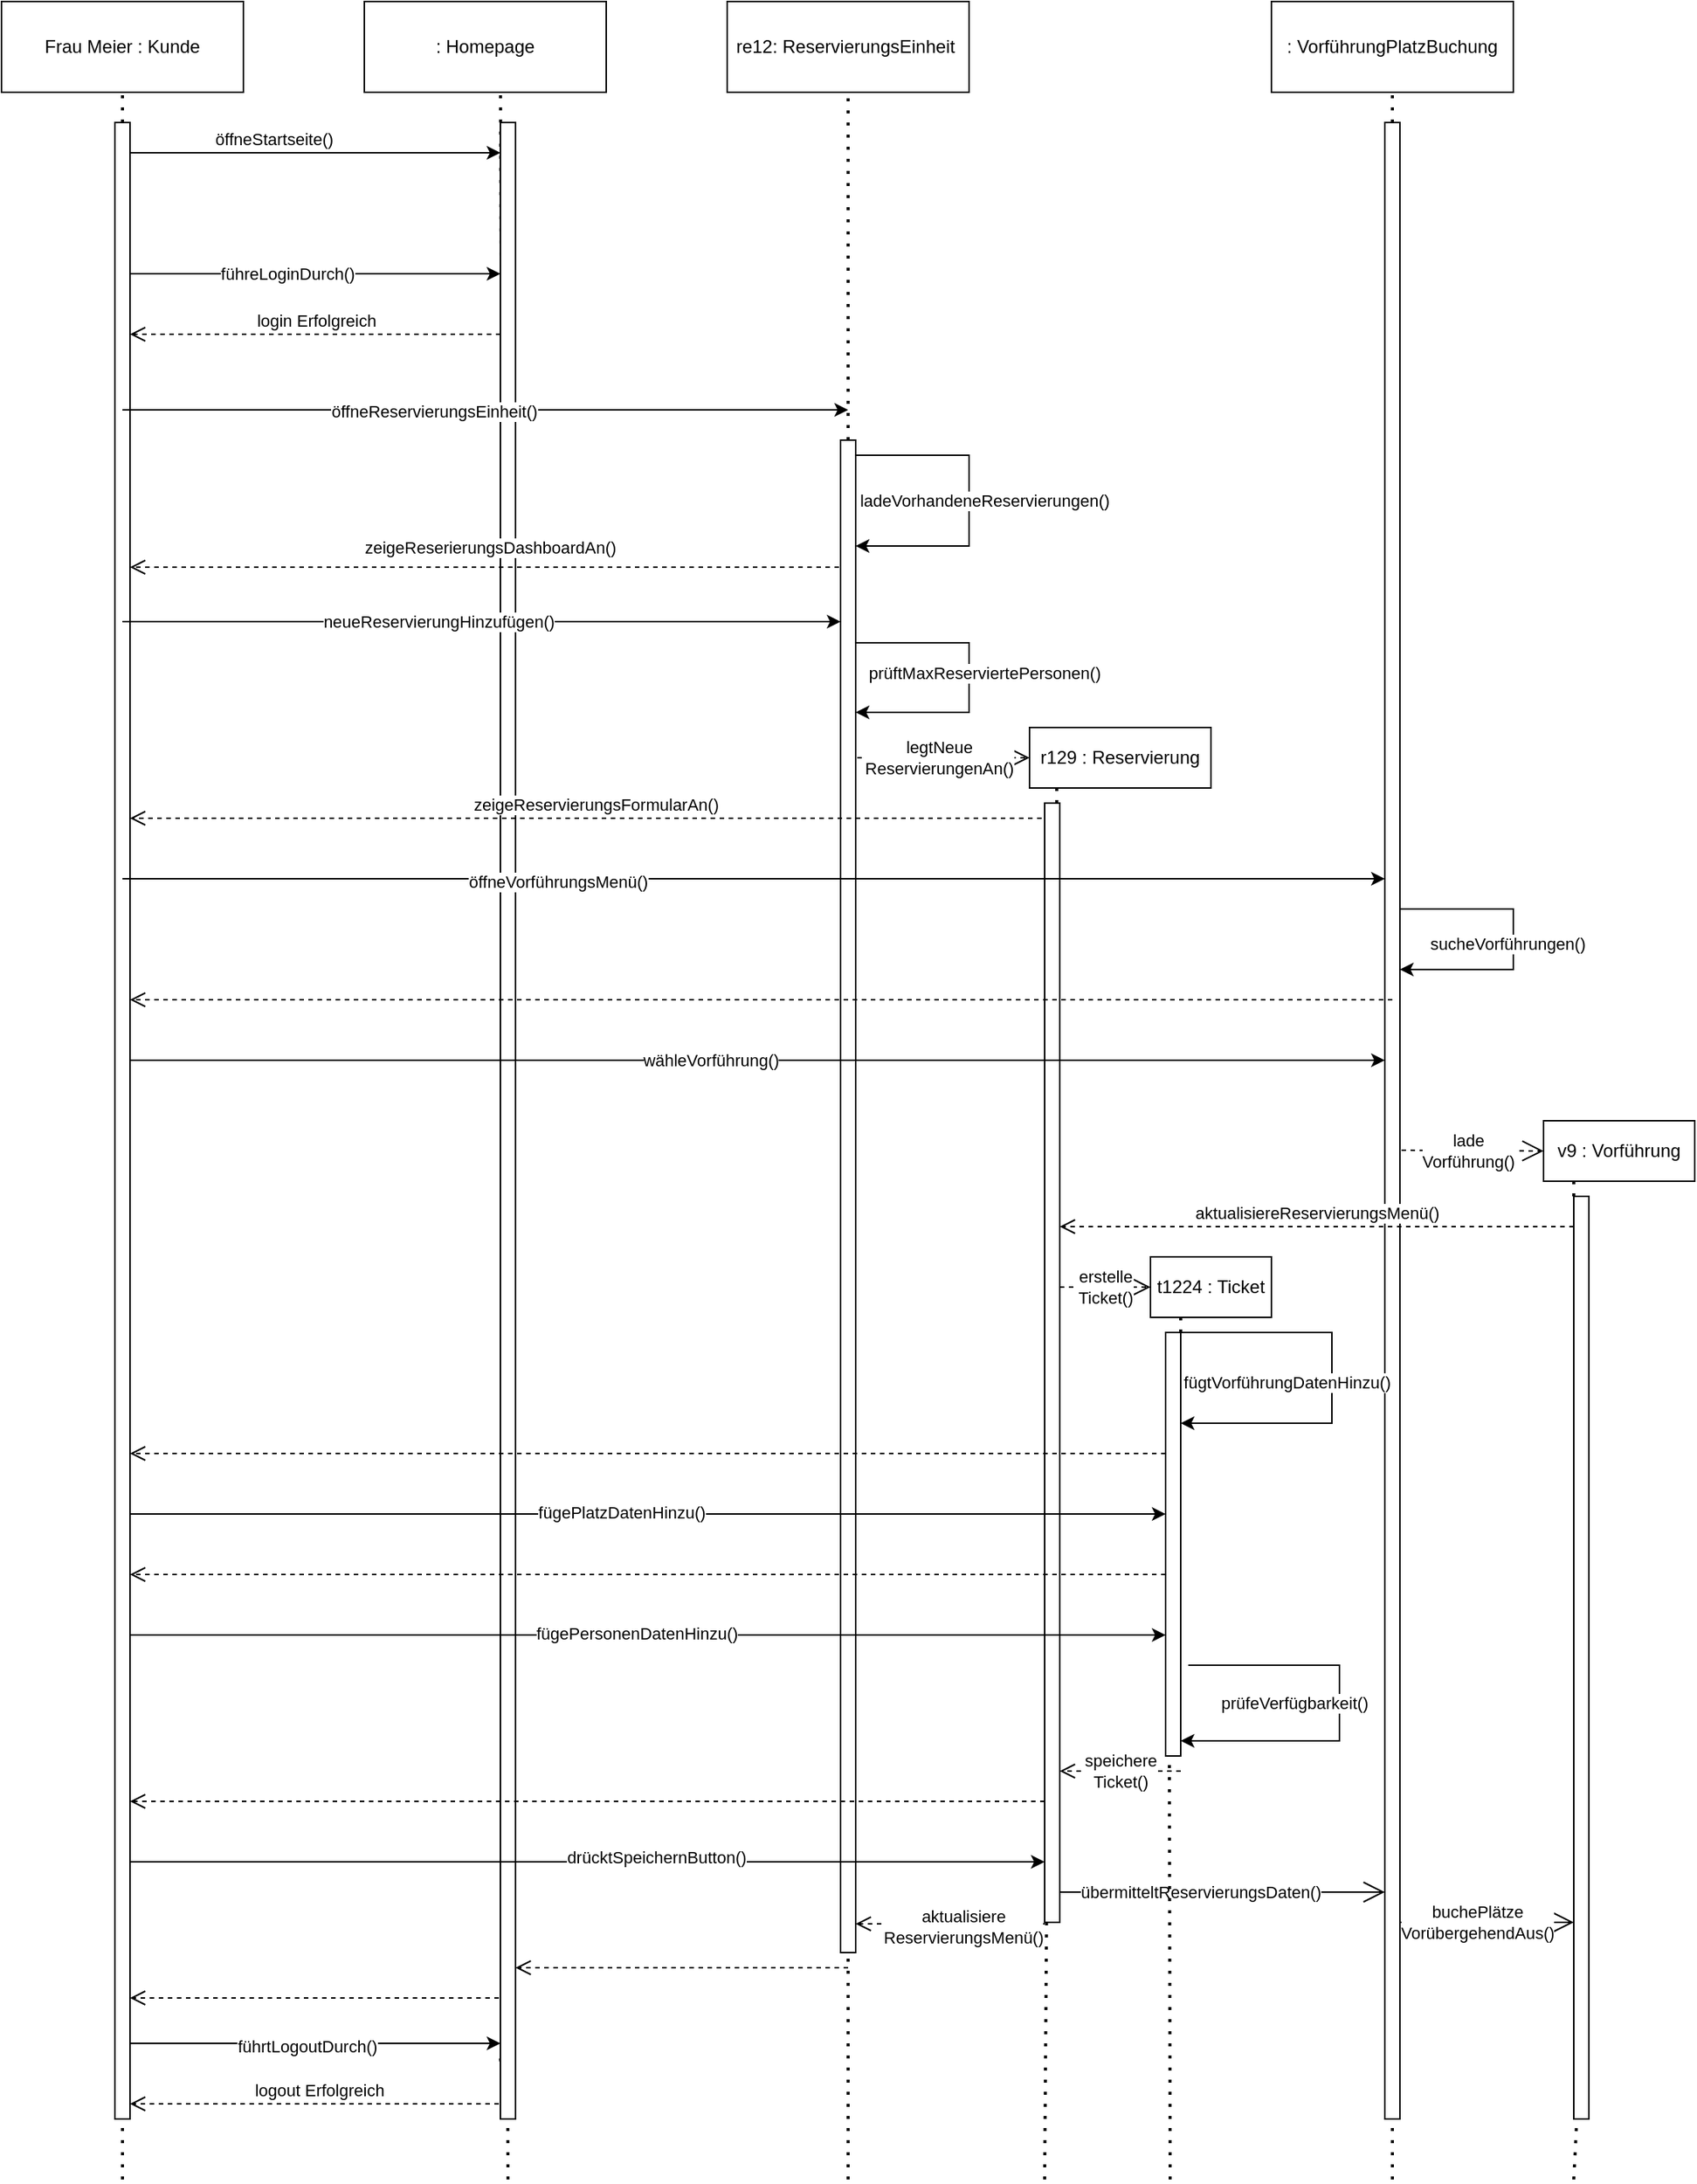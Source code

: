 <mxfile version="24.2.5" type="device">
  <diagram name="Seite-1" id="8W7xydZLSa2Hy__Mao22">
    <mxGraphModel dx="1418" dy="948" grid="1" gridSize="10" guides="1" tooltips="1" connect="1" arrows="1" fold="1" page="1" pageScale="1" pageWidth="1169" pageHeight="827" math="0" shadow="0">
      <root>
        <mxCell id="0" />
        <mxCell id="1" parent="0" />
        <mxCell id="A1K1ccTUi93D_iNqFism-1" value="Frau Meier : Kunde" style="rounded=0;whiteSpace=wrap;html=1;" parent="1" vertex="1">
          <mxGeometry x="40" y="40" width="160" height="60" as="geometry" />
        </mxCell>
        <mxCell id="A1K1ccTUi93D_iNqFism-3" value=": Homepage" style="rounded=0;whiteSpace=wrap;html=1;" parent="1" vertex="1">
          <mxGeometry x="280" y="40" width="160" height="60" as="geometry" />
        </mxCell>
        <mxCell id="A1K1ccTUi93D_iNqFism-5" value=": VorführungPlatzBuchung" style="rounded=0;whiteSpace=wrap;html=1;" parent="1" vertex="1">
          <mxGeometry x="880" y="40" width="160" height="60" as="geometry" />
        </mxCell>
        <mxCell id="A1K1ccTUi93D_iNqFism-6" value="" style="endArrow=none;dashed=1;html=1;dashPattern=1 3;strokeWidth=2;rounded=0;" parent="1" target="A1K1ccTUi93D_iNqFism-1" edge="1">
          <mxGeometry width="50" height="50" relative="1" as="geometry">
            <mxPoint x="120" y="1480" as="sourcePoint" />
            <mxPoint x="120" y="100" as="targetPoint" />
          </mxGeometry>
        </mxCell>
        <mxCell id="A1K1ccTUi93D_iNqFism-7" value="" style="endArrow=none;dashed=1;html=1;dashPattern=1 3;strokeWidth=2;rounded=0;entryX=0.563;entryY=1;entryDx=0;entryDy=0;entryPerimeter=0;" parent="1" target="A1K1ccTUi93D_iNqFism-3" edge="1">
          <mxGeometry width="50" height="50" relative="1" as="geometry">
            <mxPoint x="375" y="1480" as="sourcePoint" />
            <mxPoint x="370" y="120" as="targetPoint" />
          </mxGeometry>
        </mxCell>
        <mxCell id="A1K1ccTUi93D_iNqFism-9" value="" style="endArrow=none;dashed=1;html=1;dashPattern=1 3;strokeWidth=2;rounded=0;" parent="1" source="A1K1ccTUi93D_iNqFism-120" target="A1K1ccTUi93D_iNqFism-5" edge="1">
          <mxGeometry width="50" height="50" relative="1" as="geometry">
            <mxPoint x="960" y="1480" as="sourcePoint" />
            <mxPoint x="959.5" y="100" as="targetPoint" />
          </mxGeometry>
        </mxCell>
        <mxCell id="A1K1ccTUi93D_iNqFism-10" value="" style="endArrow=classic;html=1;rounded=0;" parent="1" source="A1K1ccTUi93D_iNqFism-101" edge="1">
          <mxGeometry width="50" height="50" relative="1" as="geometry">
            <mxPoint x="120" y="140" as="sourcePoint" />
            <mxPoint x="370" y="140" as="targetPoint" />
          </mxGeometry>
        </mxCell>
        <mxCell id="A1K1ccTUi93D_iNqFism-13" value="" style="endArrow=classic;html=1;rounded=0;" parent="1" edge="1">
          <mxGeometry width="50" height="50" relative="1" as="geometry">
            <mxPoint x="120" y="220" as="sourcePoint" />
            <mxPoint x="370" y="220" as="targetPoint" />
          </mxGeometry>
        </mxCell>
        <mxCell id="A1K1ccTUi93D_iNqFism-14" value="führeLoginDurch()" style="edgeLabel;html=1;align=center;verticalAlign=middle;resizable=0;points=[];" parent="A1K1ccTUi93D_iNqFism-13" vertex="1" connectable="0">
          <mxGeometry x="-0.131" y="-3" relative="1" as="geometry">
            <mxPoint y="-3" as="offset" />
          </mxGeometry>
        </mxCell>
        <mxCell id="A1K1ccTUi93D_iNqFism-15" value="login Erfolgreich" style="html=1;verticalAlign=bottom;endArrow=open;dashed=1;endSize=8;curved=0;rounded=0;" parent="1" target="A1K1ccTUi93D_iNqFism-101" edge="1">
          <mxGeometry relative="1" as="geometry">
            <mxPoint x="370" y="260" as="sourcePoint" />
            <mxPoint x="120" y="260" as="targetPoint" />
          </mxGeometry>
        </mxCell>
        <mxCell id="A1K1ccTUi93D_iNqFism-17" value="re12: ReservierungsEinheit&amp;nbsp;" style="rounded=0;whiteSpace=wrap;html=1;" parent="1" vertex="1">
          <mxGeometry x="520" y="40" width="160" height="60" as="geometry" />
        </mxCell>
        <mxCell id="A1K1ccTUi93D_iNqFism-18" value="" style="endArrow=none;dashed=1;html=1;dashPattern=1 3;strokeWidth=2;rounded=0;entryX=0.5;entryY=1;entryDx=0;entryDy=0;" parent="1" source="A1K1ccTUi93D_iNqFism-107" target="A1K1ccTUi93D_iNqFism-17" edge="1">
          <mxGeometry width="50" height="50" relative="1" as="geometry">
            <mxPoint x="600" y="1400" as="sourcePoint" />
            <mxPoint x="610" y="370" as="targetPoint" />
          </mxGeometry>
        </mxCell>
        <mxCell id="A1K1ccTUi93D_iNqFism-20" value="" style="endArrow=classic;html=1;rounded=0;" parent="1" target="A1K1ccTUi93D_iNqFism-107" edge="1">
          <mxGeometry width="50" height="50" relative="1" as="geometry">
            <mxPoint x="600" y="340" as="sourcePoint" />
            <mxPoint x="600" y="400" as="targetPoint" />
            <Array as="points">
              <mxPoint x="680" y="340" />
              <mxPoint x="680" y="400" />
            </Array>
          </mxGeometry>
        </mxCell>
        <mxCell id="A1K1ccTUi93D_iNqFism-21" value="ladeVorhandeneReservierungen()" style="edgeLabel;html=1;align=center;verticalAlign=middle;resizable=0;points=[];" parent="A1K1ccTUi93D_iNqFism-20" vertex="1" connectable="0">
          <mxGeometry x="0.018" y="-2" relative="1" as="geometry">
            <mxPoint x="12" as="offset" />
          </mxGeometry>
        </mxCell>
        <mxCell id="A1K1ccTUi93D_iNqFism-33" value="r129 : Reservierung" style="rounded=0;whiteSpace=wrap;html=1;" parent="1" vertex="1">
          <mxGeometry x="720" y="520" width="120" height="40" as="geometry" />
        </mxCell>
        <mxCell id="A1K1ccTUi93D_iNqFism-34" value="legtNeue&lt;div&gt;ReservierungenAn()&lt;/div&gt;" style="endArrow=open;endSize=12;dashed=1;html=1;rounded=0;entryX=0;entryY=0.5;entryDx=0;entryDy=0;entryPerimeter=0;" parent="1" target="A1K1ccTUi93D_iNqFism-33" edge="1">
          <mxGeometry width="160" relative="1" as="geometry">
            <mxPoint x="600" y="540" as="sourcePoint" />
            <mxPoint x="710" y="480" as="targetPoint" />
          </mxGeometry>
        </mxCell>
        <mxCell id="A1K1ccTUi93D_iNqFism-37" value="" style="endArrow=classic;html=1;rounded=0;" parent="1" target="A1K1ccTUi93D_iNqFism-107" edge="1">
          <mxGeometry width="50" height="50" relative="1" as="geometry">
            <mxPoint x="600" y="464" as="sourcePoint" />
            <mxPoint x="600" y="510" as="targetPoint" />
            <Array as="points">
              <mxPoint x="680" y="464" />
              <mxPoint x="680" y="510" />
            </Array>
          </mxGeometry>
        </mxCell>
        <mxCell id="A1K1ccTUi93D_iNqFism-38" value="prüftMaxReserviertePersonen()" style="edgeLabel;html=1;align=center;verticalAlign=middle;resizable=0;points=[];" parent="A1K1ccTUi93D_iNqFism-37" vertex="1" connectable="0">
          <mxGeometry x="-0.01" y="-1" relative="1" as="geometry">
            <mxPoint x="11" as="offset" />
          </mxGeometry>
        </mxCell>
        <mxCell id="A1K1ccTUi93D_iNqFism-39" value="" style="endArrow=none;dashed=1;html=1;dashPattern=1 3;strokeWidth=2;rounded=0;entryX=0.15;entryY=0.95;entryDx=0;entryDy=0;entryPerimeter=0;" parent="1" source="A1K1ccTUi93D_iNqFism-109" target="A1K1ccTUi93D_iNqFism-33" edge="1">
          <mxGeometry width="50" height="50" relative="1" as="geometry">
            <mxPoint x="740" y="1400" as="sourcePoint" />
            <mxPoint x="740" y="560" as="targetPoint" />
          </mxGeometry>
        </mxCell>
        <mxCell id="A1K1ccTUi93D_iNqFism-42" value="t1224 : Ticket" style="rounded=0;whiteSpace=wrap;html=1;" parent="1" vertex="1">
          <mxGeometry x="800" y="870" width="80" height="40" as="geometry" />
        </mxCell>
        <mxCell id="A1K1ccTUi93D_iNqFism-43" value="erstelle&lt;div&gt;Ticket()&lt;/div&gt;" style="endArrow=open;endSize=12;dashed=1;html=1;rounded=0;entryX=0;entryY=0.5;entryDx=0;entryDy=0;" parent="1" target="A1K1ccTUi93D_iNqFism-42" edge="1">
          <mxGeometry width="160" relative="1" as="geometry">
            <mxPoint x="740" y="890" as="sourcePoint" />
            <mxPoint x="770" y="890.5" as="targetPoint" />
            <mxPoint as="offset" />
          </mxGeometry>
        </mxCell>
        <mxCell id="A1K1ccTUi93D_iNqFism-44" value="" style="endArrow=none;dashed=1;html=1;dashPattern=1 3;strokeWidth=2;rounded=0;entryX=0.25;entryY=1;entryDx=0;entryDy=0;" parent="1" source="A1K1ccTUi93D_iNqFism-116" target="A1K1ccTUi93D_iNqFism-42" edge="1">
          <mxGeometry width="50" height="50" relative="1" as="geometry">
            <mxPoint x="820" y="1480" as="sourcePoint" />
            <mxPoint x="790" y="640" as="targetPoint" />
          </mxGeometry>
        </mxCell>
        <mxCell id="A1K1ccTUi93D_iNqFism-67" value="v9 : Vorführung" style="rounded=0;whiteSpace=wrap;html=1;" parent="1" vertex="1">
          <mxGeometry x="1060" y="780" width="100" height="40" as="geometry" />
        </mxCell>
        <mxCell id="A1K1ccTUi93D_iNqFism-68" value="&lt;div&gt;lade&lt;/div&gt;&lt;div&gt;Vorführung()&lt;/div&gt;" style="endArrow=open;endSize=12;dashed=1;html=1;rounded=0;entryX=0;entryY=0.5;entryDx=0;entryDy=0;" parent="1" target="A1K1ccTUi93D_iNqFism-67" edge="1">
          <mxGeometry width="160" relative="1" as="geometry">
            <mxPoint x="960" y="799.5" as="sourcePoint" />
            <mxPoint x="1040" y="800" as="targetPoint" />
            <mxPoint as="offset" />
          </mxGeometry>
        </mxCell>
        <mxCell id="A1K1ccTUi93D_iNqFism-70" value="" style="endArrow=none;dashed=1;html=1;dashPattern=1 3;strokeWidth=2;rounded=0;entryX=0.2;entryY=1;entryDx=0;entryDy=0;entryPerimeter=0;" parent="1" source="A1K1ccTUi93D_iNqFism-118" target="A1K1ccTUi93D_iNqFism-67" edge="1">
          <mxGeometry width="50" height="50" relative="1" as="geometry">
            <mxPoint x="1080" y="1480" as="sourcePoint" />
            <mxPoint x="1080" y="770" as="targetPoint" />
          </mxGeometry>
        </mxCell>
        <mxCell id="A1K1ccTUi93D_iNqFism-79" value="" style="endArrow=classic;html=1;rounded=0;" parent="1" edge="1">
          <mxGeometry width="50" height="50" relative="1" as="geometry">
            <mxPoint x="825" y="1140" as="sourcePoint" />
            <mxPoint x="820" y="1190" as="targetPoint" />
            <Array as="points">
              <mxPoint x="925" y="1140" />
              <mxPoint x="925" y="1190" />
            </Array>
          </mxGeometry>
        </mxCell>
        <mxCell id="A1K1ccTUi93D_iNqFism-80" value="prüfeVerfügbarkeit()" style="edgeLabel;html=1;align=center;verticalAlign=middle;resizable=0;points=[];" parent="A1K1ccTUi93D_iNqFism-79" vertex="1" connectable="0">
          <mxGeometry x="-0.024" y="-3" relative="1" as="geometry">
            <mxPoint x="-27" as="offset" />
          </mxGeometry>
        </mxCell>
        <mxCell id="A1K1ccTUi93D_iNqFism-89" value="" style="endArrow=open;endFill=1;endSize=12;html=1;rounded=0;" parent="1" target="A1K1ccTUi93D_iNqFism-120" edge="1">
          <mxGeometry width="160" relative="1" as="geometry">
            <mxPoint x="730" y="1290" as="sourcePoint" />
            <mxPoint x="965" y="1290" as="targetPoint" />
          </mxGeometry>
        </mxCell>
        <mxCell id="A1K1ccTUi93D_iNqFism-90" value="übermitteltReservierungsDaten()" style="edgeLabel;html=1;align=center;verticalAlign=middle;resizable=0;points=[];" parent="A1K1ccTUi93D_iNqFism-89" vertex="1" connectable="0">
          <mxGeometry x="-0.105" y="1" relative="1" as="geometry">
            <mxPoint x="2" y="1" as="offset" />
          </mxGeometry>
        </mxCell>
        <mxCell id="A1K1ccTUi93D_iNqFism-92" value="" style="endArrow=open;endFill=1;endSize=12;html=1;rounded=0;" parent="1" target="A1K1ccTUi93D_iNqFism-118" edge="1">
          <mxGeometry width="160" relative="1" as="geometry">
            <mxPoint x="960" y="1310" as="sourcePoint" />
            <mxPoint x="1085" y="1310" as="targetPoint" />
          </mxGeometry>
        </mxCell>
        <mxCell id="A1K1ccTUi93D_iNqFism-93" value="buchePlätze&lt;div&gt;VorübergehendAus()&lt;br&gt;&lt;/div&gt;" style="edgeLabel;html=1;align=center;verticalAlign=middle;resizable=0;points=[];" parent="A1K1ccTUi93D_iNqFism-92" vertex="1" connectable="0">
          <mxGeometry x="-0.105" y="1" relative="1" as="geometry">
            <mxPoint x="2" y="1" as="offset" />
          </mxGeometry>
        </mxCell>
        <mxCell id="A1K1ccTUi93D_iNqFism-94" value="" style="html=1;verticalAlign=bottom;endArrow=open;dashed=1;endSize=8;curved=0;rounded=0;" parent="1" target="A1K1ccTUi93D_iNqFism-107" edge="1">
          <mxGeometry relative="1" as="geometry">
            <mxPoint x="730" y="1311" as="sourcePoint" />
            <mxPoint x="600" y="1311" as="targetPoint" />
          </mxGeometry>
        </mxCell>
        <mxCell id="A1K1ccTUi93D_iNqFism-95" value="aktualisiere&lt;div&gt;ReservierungsMenü()&lt;/div&gt;" style="edgeLabel;html=1;align=center;verticalAlign=middle;resizable=0;points=[];" parent="A1K1ccTUi93D_iNqFism-94" vertex="1" connectable="0">
          <mxGeometry x="0.114" y="2" relative="1" as="geometry">
            <mxPoint x="15" as="offset" />
          </mxGeometry>
        </mxCell>
        <mxCell id="A1K1ccTUi93D_iNqFism-96" value="" style="html=1;verticalAlign=bottom;endArrow=open;dashed=1;endSize=8;curved=0;rounded=0;" parent="1" edge="1">
          <mxGeometry relative="1" as="geometry">
            <mxPoint x="600" y="1340" as="sourcePoint" />
            <mxPoint x="380" y="1340" as="targetPoint" />
          </mxGeometry>
        </mxCell>
        <mxCell id="A1K1ccTUi93D_iNqFism-97" value="" style="html=1;verticalAlign=bottom;endArrow=open;dashed=1;endSize=8;curved=0;rounded=0;" parent="1" target="A1K1ccTUi93D_iNqFism-101" edge="1">
          <mxGeometry relative="1" as="geometry">
            <mxPoint x="375" y="1360" as="sourcePoint" />
            <mxPoint x="130" y="1360" as="targetPoint" />
          </mxGeometry>
        </mxCell>
        <mxCell id="A1K1ccTUi93D_iNqFism-98" value="" style="endArrow=classic;html=1;rounded=0;" parent="1" target="A1K1ccTUi93D_iNqFism-104" edge="1">
          <mxGeometry width="50" height="50" relative="1" as="geometry">
            <mxPoint x="125" y="1390" as="sourcePoint" />
            <mxPoint x="375" y="1390" as="targetPoint" />
          </mxGeometry>
        </mxCell>
        <mxCell id="A1K1ccTUi93D_iNqFism-99" value="führtLogoutDurch()" style="edgeLabel;html=1;align=center;verticalAlign=middle;resizable=0;points=[];" parent="A1K1ccTUi93D_iNqFism-98" vertex="1" connectable="0">
          <mxGeometry x="0.232" y="-2" relative="1" as="geometry">
            <mxPoint x="-34" as="offset" />
          </mxGeometry>
        </mxCell>
        <mxCell id="A1K1ccTUi93D_iNqFism-100" value="logout Erfolgreich" style="html=1;verticalAlign=bottom;endArrow=open;dashed=1;endSize=8;curved=0;rounded=0;" parent="1" target="A1K1ccTUi93D_iNqFism-101" edge="1">
          <mxGeometry relative="1" as="geometry">
            <mxPoint x="375" y="1430" as="sourcePoint" />
            <mxPoint x="130" y="1430" as="targetPoint" />
          </mxGeometry>
        </mxCell>
        <mxCell id="A1K1ccTUi93D_iNqFism-102" value="" style="endArrow=classic;html=1;rounded=0;" parent="1" target="A1K1ccTUi93D_iNqFism-101" edge="1">
          <mxGeometry width="50" height="50" relative="1" as="geometry">
            <mxPoint x="120" y="140" as="sourcePoint" />
            <mxPoint x="370" y="140" as="targetPoint" />
          </mxGeometry>
        </mxCell>
        <mxCell id="A1K1ccTUi93D_iNqFism-103" value="öffneStartseite()" style="edgeLabel;html=1;align=center;verticalAlign=middle;resizable=0;points=[];" parent="A1K1ccTUi93D_iNqFism-102" vertex="1" connectable="0">
          <mxGeometry x="-0.125" y="-2" relative="1" as="geometry">
            <mxPoint x="98" as="offset" />
          </mxGeometry>
        </mxCell>
        <mxCell id="A1K1ccTUi93D_iNqFism-101" value="" style="html=1;points=[[0,0,0,0,5],[0,1,0,0,-5],[1,0,0,0,5],[1,1,0,0,-5]];perimeter=orthogonalPerimeter;outlineConnect=0;targetShapes=umlLifeline;portConstraint=eastwest;newEdgeStyle={&quot;curved&quot;:0,&quot;rounded&quot;:0};" parent="1" vertex="1">
          <mxGeometry x="115" y="120" width="10" height="1320" as="geometry" />
        </mxCell>
        <mxCell id="A1K1ccTUi93D_iNqFism-105" value="" style="html=1;verticalAlign=bottom;endArrow=open;dashed=1;endSize=8;curved=0;rounded=0;" parent="1" target="A1K1ccTUi93D_iNqFism-104" edge="1">
          <mxGeometry relative="1" as="geometry">
            <mxPoint x="370" y="170" as="sourcePoint" />
            <mxPoint x="125" y="170" as="targetPoint" />
          </mxGeometry>
        </mxCell>
        <mxCell id="A1K1ccTUi93D_iNqFism-106" value="" style="endArrow=none;dashed=1;html=1;dashPattern=1 3;strokeWidth=2;rounded=0;entryX=0.563;entryY=1;entryDx=0;entryDy=0;entryPerimeter=0;" parent="1" target="A1K1ccTUi93D_iNqFism-104" edge="1">
          <mxGeometry width="50" height="50" relative="1" as="geometry">
            <mxPoint x="370" y="1400" as="sourcePoint" />
            <mxPoint x="370" y="100" as="targetPoint" />
          </mxGeometry>
        </mxCell>
        <mxCell id="A1K1ccTUi93D_iNqFism-104" value="" style="html=1;points=[[0,0,0,0,5],[0,1,0,0,-5],[1,0,0,0,5],[1,1,0,0,-5]];perimeter=orthogonalPerimeter;outlineConnect=0;targetShapes=umlLifeline;portConstraint=eastwest;newEdgeStyle={&quot;curved&quot;:0,&quot;rounded&quot;:0};" parent="1" vertex="1">
          <mxGeometry x="370" y="120" width="10" height="1320" as="geometry" />
        </mxCell>
        <mxCell id="A1K1ccTUi93D_iNqFism-16" value="" style="endArrow=classic;html=1;rounded=0;" parent="1" edge="1">
          <mxGeometry width="50" height="50" relative="1" as="geometry">
            <mxPoint x="120" y="310" as="sourcePoint" />
            <mxPoint x="600" y="310" as="targetPoint" />
          </mxGeometry>
        </mxCell>
        <mxCell id="A1K1ccTUi93D_iNqFism-19" value="öffneReservierungsEinheit()" style="edgeLabel;html=1;align=center;verticalAlign=middle;resizable=0;points=[];" parent="A1K1ccTUi93D_iNqFism-16" vertex="1" connectable="0">
          <mxGeometry x="-0.142" y="-1" relative="1" as="geometry">
            <mxPoint as="offset" />
          </mxGeometry>
        </mxCell>
        <mxCell id="A1K1ccTUi93D_iNqFism-26" value="zeigeReserierungsDashboardAn()" style="html=1;verticalAlign=bottom;endArrow=open;dashed=1;endSize=8;curved=0;rounded=0;" parent="1" target="A1K1ccTUi93D_iNqFism-101" edge="1">
          <mxGeometry y="-4" relative="1" as="geometry">
            <mxPoint x="600" y="414" as="sourcePoint" />
            <mxPoint x="120" y="414" as="targetPoint" />
            <mxPoint as="offset" />
          </mxGeometry>
        </mxCell>
        <mxCell id="A1K1ccTUi93D_iNqFism-27" value="" style="endArrow=classic;html=1;rounded=0;" parent="1" target="A1K1ccTUi93D_iNqFism-107" edge="1">
          <mxGeometry width="50" height="50" relative="1" as="geometry">
            <mxPoint x="120" y="450" as="sourcePoint" />
            <mxPoint x="600" y="450" as="targetPoint" />
          </mxGeometry>
        </mxCell>
        <mxCell id="A1K1ccTUi93D_iNqFism-28" value="neueReservierungHinzufügen()" style="edgeLabel;html=1;align=center;verticalAlign=middle;resizable=0;points=[];" parent="A1K1ccTUi93D_iNqFism-27" vertex="1" connectable="0">
          <mxGeometry x="-0.121" relative="1" as="geometry">
            <mxPoint as="offset" />
          </mxGeometry>
        </mxCell>
        <mxCell id="A1K1ccTUi93D_iNqFism-108" value="" style="endArrow=none;dashed=1;html=1;dashPattern=1 3;strokeWidth=2;rounded=0;entryX=0.5;entryY=1;entryDx=0;entryDy=0;" parent="1" target="A1K1ccTUi93D_iNqFism-107" edge="1">
          <mxGeometry width="50" height="50" relative="1" as="geometry">
            <mxPoint x="600" y="1480" as="sourcePoint" />
            <mxPoint x="600" y="100" as="targetPoint" />
          </mxGeometry>
        </mxCell>
        <mxCell id="A1K1ccTUi93D_iNqFism-107" value="" style="html=1;points=[[0,0,0,0,5],[0,1,0,0,-5],[1,0,0,0,5],[1,1,0,0,-5]];perimeter=orthogonalPerimeter;outlineConnect=0;targetShapes=umlLifeline;portConstraint=eastwest;newEdgeStyle={&quot;curved&quot;:0,&quot;rounded&quot;:0};" parent="1" vertex="1">
          <mxGeometry x="595" y="330" width="10" height="1000" as="geometry" />
        </mxCell>
        <mxCell id="A1K1ccTUi93D_iNqFism-32" value="zeigeReservierungsFormularAn()" style="html=1;verticalAlign=bottom;endArrow=open;dashed=1;endSize=8;curved=0;rounded=0;" parent="1" target="A1K1ccTUi93D_iNqFism-101" edge="1">
          <mxGeometry relative="1" as="geometry">
            <mxPoint x="740" y="580" as="sourcePoint" />
            <mxPoint x="130" y="580" as="targetPoint" />
          </mxGeometry>
        </mxCell>
        <mxCell id="A1K1ccTUi93D_iNqFism-110" value="" style="endArrow=none;dashed=1;html=1;dashPattern=1 3;strokeWidth=2;rounded=0;entryX=0.15;entryY=0.95;entryDx=0;entryDy=0;entryPerimeter=0;" parent="1" target="A1K1ccTUi93D_iNqFism-109" edge="1">
          <mxGeometry width="50" height="50" relative="1" as="geometry">
            <mxPoint x="730" y="1480" as="sourcePoint" />
            <mxPoint x="738" y="558" as="targetPoint" />
          </mxGeometry>
        </mxCell>
        <mxCell id="A1K1ccTUi93D_iNqFism-109" value="" style="html=1;points=[[0,0,0,0,5],[0,1,0,0,-5],[1,0,0,0,5],[1,1,0,0,-5]];perimeter=orthogonalPerimeter;outlineConnect=0;targetShapes=umlLifeline;portConstraint=eastwest;newEdgeStyle={&quot;curved&quot;:0,&quot;rounded&quot;:0};" parent="1" vertex="1">
          <mxGeometry x="730" y="570" width="10" height="740" as="geometry" />
        </mxCell>
        <mxCell id="A1K1ccTUi93D_iNqFism-85" value="" style="html=1;verticalAlign=bottom;endArrow=open;dashed=1;endSize=8;curved=0;rounded=0;" parent="1" target="A1K1ccTUi93D_iNqFism-101" edge="1">
          <mxGeometry relative="1" as="geometry">
            <mxPoint x="730" y="1230" as="sourcePoint" />
            <mxPoint x="130" y="1230" as="targetPoint" />
          </mxGeometry>
        </mxCell>
        <mxCell id="A1K1ccTUi93D_iNqFism-114" value="" style="html=1;verticalAlign=bottom;endArrow=open;dashed=1;endSize=8;curved=0;rounded=0;" parent="1" edge="1">
          <mxGeometry relative="1" as="geometry">
            <mxPoint x="820" y="1210" as="sourcePoint" />
            <mxPoint x="740" y="1210" as="targetPoint" />
            <Array as="points">
              <mxPoint x="780" y="1210" />
            </Array>
          </mxGeometry>
        </mxCell>
        <mxCell id="A1K1ccTUi93D_iNqFism-115" value="speichere&lt;div&gt;Ticket()&lt;/div&gt;" style="edgeLabel;html=1;align=center;verticalAlign=middle;resizable=0;points=[];" parent="A1K1ccTUi93D_iNqFism-114" vertex="1" connectable="0">
          <mxGeometry x="-0.044" y="-3" relative="1" as="geometry">
            <mxPoint x="-2" y="3" as="offset" />
          </mxGeometry>
        </mxCell>
        <mxCell id="A1K1ccTUi93D_iNqFism-86" value="" style="endArrow=classic;html=1;rounded=0;" parent="1" target="A1K1ccTUi93D_iNqFism-109" edge="1">
          <mxGeometry width="50" height="50" relative="1" as="geometry">
            <mxPoint x="125" y="1270" as="sourcePoint" />
            <mxPoint x="735" y="1270" as="targetPoint" />
          </mxGeometry>
        </mxCell>
        <mxCell id="A1K1ccTUi93D_iNqFism-87" value="drücktSpeichernButton()" style="edgeLabel;html=1;align=center;verticalAlign=middle;resizable=0;points=[];" parent="A1K1ccTUi93D_iNqFism-86" vertex="1" connectable="0">
          <mxGeometry x="0.148" y="3" relative="1" as="geometry">
            <mxPoint as="offset" />
          </mxGeometry>
        </mxCell>
        <mxCell id="A1K1ccTUi93D_iNqFism-117" value="" style="endArrow=none;dashed=1;html=1;dashPattern=1 3;strokeWidth=2;rounded=0;entryX=0.25;entryY=1;entryDx=0;entryDy=0;" parent="1" target="A1K1ccTUi93D_iNqFism-116" edge="1">
          <mxGeometry width="50" height="50" relative="1" as="geometry">
            <mxPoint x="813" y="1480" as="sourcePoint" />
            <mxPoint x="820" y="910" as="targetPoint" />
          </mxGeometry>
        </mxCell>
        <mxCell id="A1K1ccTUi93D_iNqFism-116" value="" style="html=1;points=[[0,0,0,0,5],[0,1,0,0,-5],[1,0,0,0,5],[1,1,0,0,-5]];perimeter=orthogonalPerimeter;outlineConnect=0;targetShapes=umlLifeline;portConstraint=eastwest;newEdgeStyle={&quot;curved&quot;:0,&quot;rounded&quot;:0};" parent="1" vertex="1">
          <mxGeometry x="810" y="920" width="10" height="280" as="geometry" />
        </mxCell>
        <mxCell id="A1K1ccTUi93D_iNqFism-119" value="" style="endArrow=none;dashed=1;html=1;dashPattern=1 3;strokeWidth=2;rounded=0;entryX=0.2;entryY=1;entryDx=0;entryDy=0;entryPerimeter=0;" parent="1" target="A1K1ccTUi93D_iNqFism-118" edge="1">
          <mxGeometry width="50" height="50" relative="1" as="geometry">
            <mxPoint x="1080" y="1480" as="sourcePoint" />
            <mxPoint x="1080" y="820" as="targetPoint" />
          </mxGeometry>
        </mxCell>
        <mxCell id="A1K1ccTUi93D_iNqFism-118" value="" style="html=1;points=[[0,0,0,0,5],[0,1,0,0,-5],[1,0,0,0,5],[1,1,0,0,-5]];perimeter=orthogonalPerimeter;outlineConnect=0;targetShapes=umlLifeline;portConstraint=eastwest;newEdgeStyle={&quot;curved&quot;:0,&quot;rounded&quot;:0};" parent="1" vertex="1">
          <mxGeometry x="1080" y="830" width="10" height="610" as="geometry" />
        </mxCell>
        <mxCell id="A1K1ccTUi93D_iNqFism-121" value="" style="endArrow=none;dashed=1;html=1;dashPattern=1 3;strokeWidth=2;rounded=0;" parent="1" target="A1K1ccTUi93D_iNqFism-120" edge="1">
          <mxGeometry width="50" height="50" relative="1" as="geometry">
            <mxPoint x="960" y="1480" as="sourcePoint" />
            <mxPoint x="960" y="100" as="targetPoint" />
          </mxGeometry>
        </mxCell>
        <mxCell id="A1K1ccTUi93D_iNqFism-120" value="" style="html=1;points=[[0,0,0,0,5],[0,1,0,0,-5],[1,0,0,0,5],[1,1,0,0,-5]];perimeter=orthogonalPerimeter;outlineConnect=0;targetShapes=umlLifeline;portConstraint=eastwest;newEdgeStyle={&quot;curved&quot;:0,&quot;rounded&quot;:0};" parent="1" vertex="1">
          <mxGeometry x="955" y="120" width="10" height="1320" as="geometry" />
        </mxCell>
        <mxCell id="A1K1ccTUi93D_iNqFism-55" value="" style="endArrow=classic;html=1;rounded=0;" parent="1" target="A1K1ccTUi93D_iNqFism-120" edge="1">
          <mxGeometry width="50" height="50" relative="1" as="geometry">
            <mxPoint x="120" y="620" as="sourcePoint" />
            <mxPoint x="960" y="620" as="targetPoint" />
          </mxGeometry>
        </mxCell>
        <mxCell id="A1K1ccTUi93D_iNqFism-56" value="öffneVorführungsMenü()" style="edgeLabel;html=1;align=center;verticalAlign=middle;resizable=0;points=[];" parent="A1K1ccTUi93D_iNqFism-55" vertex="1" connectable="0">
          <mxGeometry x="-0.093" y="-2" relative="1" as="geometry">
            <mxPoint x="-91" as="offset" />
          </mxGeometry>
        </mxCell>
        <mxCell id="A1K1ccTUi93D_iNqFism-58" value="" style="endArrow=classic;html=1;rounded=0;" parent="1" source="A1K1ccTUi93D_iNqFism-120" target="A1K1ccTUi93D_iNqFism-120" edge="1">
          <mxGeometry width="50" height="50" relative="1" as="geometry">
            <mxPoint x="970" y="640" as="sourcePoint" />
            <mxPoint x="970" y="680" as="targetPoint" />
            <Array as="points">
              <mxPoint x="1040" y="640" />
              <mxPoint x="1040" y="680" />
            </Array>
          </mxGeometry>
        </mxCell>
        <mxCell id="A1K1ccTUi93D_iNqFism-59" value="sucheVorführungen()" style="edgeLabel;html=1;align=center;verticalAlign=middle;resizable=0;points=[];" parent="A1K1ccTUi93D_iNqFism-58" vertex="1" connectable="0">
          <mxGeometry x="0.03" y="-4" relative="1" as="geometry">
            <mxPoint as="offset" />
          </mxGeometry>
        </mxCell>
        <mxCell id="A1K1ccTUi93D_iNqFism-72" value="aktualisiereReservierungsMenü()" style="html=1;verticalAlign=bottom;endArrow=open;dashed=1;endSize=8;curved=0;rounded=0;" parent="1" edge="1">
          <mxGeometry relative="1" as="geometry">
            <mxPoint x="1080" y="850" as="sourcePoint" />
            <mxPoint x="740" y="850" as="targetPoint" />
          </mxGeometry>
        </mxCell>
        <mxCell id="A1K1ccTUi93D_iNqFism-111" value="" style="endArrow=classic;html=1;rounded=0;" parent="1" edge="1">
          <mxGeometry width="50" height="50" relative="1" as="geometry">
            <mxPoint x="820" y="920" as="sourcePoint" />
            <mxPoint x="820" y="980" as="targetPoint" />
            <Array as="points">
              <mxPoint x="920" y="920" />
              <mxPoint x="920" y="980" />
            </Array>
          </mxGeometry>
        </mxCell>
        <mxCell id="A1K1ccTUi93D_iNqFism-112" value="fügtVorführungDatenHinzu()" style="edgeLabel;html=1;align=center;verticalAlign=middle;resizable=0;points=[];" parent="A1K1ccTUi93D_iNqFism-111" vertex="1" connectable="0">
          <mxGeometry x="0.023" y="2" relative="1" as="geometry">
            <mxPoint x="-32" as="offset" />
          </mxGeometry>
        </mxCell>
        <mxCell id="A1K1ccTUi93D_iNqFism-122" value="" style="endArrow=classic;html=1;rounded=0;" parent="1" edge="1">
          <mxGeometry width="50" height="50" relative="1" as="geometry">
            <mxPoint x="125" y="740" as="sourcePoint" />
            <mxPoint x="955" y="740" as="targetPoint" />
          </mxGeometry>
        </mxCell>
        <mxCell id="A1K1ccTUi93D_iNqFism-124" value="wähleVorführung()" style="edgeLabel;html=1;align=center;verticalAlign=middle;resizable=0;points=[];" parent="A1K1ccTUi93D_iNqFism-122" vertex="1" connectable="0">
          <mxGeometry x="-0.075" relative="1" as="geometry">
            <mxPoint as="offset" />
          </mxGeometry>
        </mxCell>
        <mxCell id="A1K1ccTUi93D_iNqFism-123" value="" style="html=1;verticalAlign=bottom;endArrow=open;dashed=1;endSize=8;curved=0;rounded=0;" parent="1" target="A1K1ccTUi93D_iNqFism-101" edge="1">
          <mxGeometry relative="1" as="geometry">
            <mxPoint x="960" y="700" as="sourcePoint" />
            <mxPoint x="880" y="700" as="targetPoint" />
          </mxGeometry>
        </mxCell>
        <mxCell id="A1K1ccTUi93D_iNqFism-125" value="" style="html=1;verticalAlign=bottom;endArrow=open;dashed=1;endSize=8;curved=0;rounded=0;" parent="1" edge="1">
          <mxGeometry relative="1" as="geometry">
            <mxPoint x="810" y="1000" as="sourcePoint" />
            <mxPoint x="125" y="1000" as="targetPoint" />
          </mxGeometry>
        </mxCell>
        <mxCell id="A1K1ccTUi93D_iNqFism-126" value="" style="endArrow=classic;html=1;rounded=0;" parent="1" target="A1K1ccTUi93D_iNqFism-116" edge="1">
          <mxGeometry width="50" height="50" relative="1" as="geometry">
            <mxPoint x="125" y="1040" as="sourcePoint" />
            <mxPoint x="730" y="1040" as="targetPoint" />
            <Array as="points">
              <mxPoint x="500" y="1040" />
            </Array>
          </mxGeometry>
        </mxCell>
        <mxCell id="A1K1ccTUi93D_iNqFism-127" value="fügePlatzDatenHinzu()" style="edgeLabel;html=1;align=center;verticalAlign=middle;resizable=0;points=[];" parent="A1K1ccTUi93D_iNqFism-126" vertex="1" connectable="0">
          <mxGeometry x="-0.107" y="1" relative="1" as="geometry">
            <mxPoint x="19" as="offset" />
          </mxGeometry>
        </mxCell>
        <mxCell id="A1K1ccTUi93D_iNqFism-128" value="" style="html=1;verticalAlign=bottom;endArrow=open;dashed=1;endSize=8;curved=0;rounded=0;" parent="1" edge="1">
          <mxGeometry relative="1" as="geometry">
            <mxPoint x="810" y="1080" as="sourcePoint" />
            <mxPoint x="125" y="1080" as="targetPoint" />
          </mxGeometry>
        </mxCell>
        <mxCell id="A1K1ccTUi93D_iNqFism-129" value="" style="endArrow=classic;html=1;rounded=0;" parent="1" edge="1">
          <mxGeometry width="50" height="50" relative="1" as="geometry">
            <mxPoint x="125" y="1120" as="sourcePoint" />
            <mxPoint x="810" y="1120" as="targetPoint" />
            <Array as="points">
              <mxPoint x="500" y="1120" />
            </Array>
          </mxGeometry>
        </mxCell>
        <mxCell id="A1K1ccTUi93D_iNqFism-130" value="fügePersonenDatenHinzu()" style="edgeLabel;html=1;align=center;verticalAlign=middle;resizable=0;points=[];" parent="A1K1ccTUi93D_iNqFism-129" vertex="1" connectable="0">
          <mxGeometry x="-0.107" y="1" relative="1" as="geometry">
            <mxPoint x="29" as="offset" />
          </mxGeometry>
        </mxCell>
      </root>
    </mxGraphModel>
  </diagram>
</mxfile>
